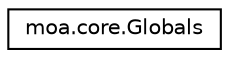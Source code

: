 digraph G
{
  edge [fontname="Helvetica",fontsize="10",labelfontname="Helvetica",labelfontsize="10"];
  node [fontname="Helvetica",fontsize="10",shape=record];
  rankdir=LR;
  Node1 [label="moa.core.Globals",height=0.2,width=0.4,color="black", fillcolor="white", style="filled",URL="$classmoa_1_1core_1_1Globals.html",tooltip="Class for storing global information about current version of MOA."];
}
